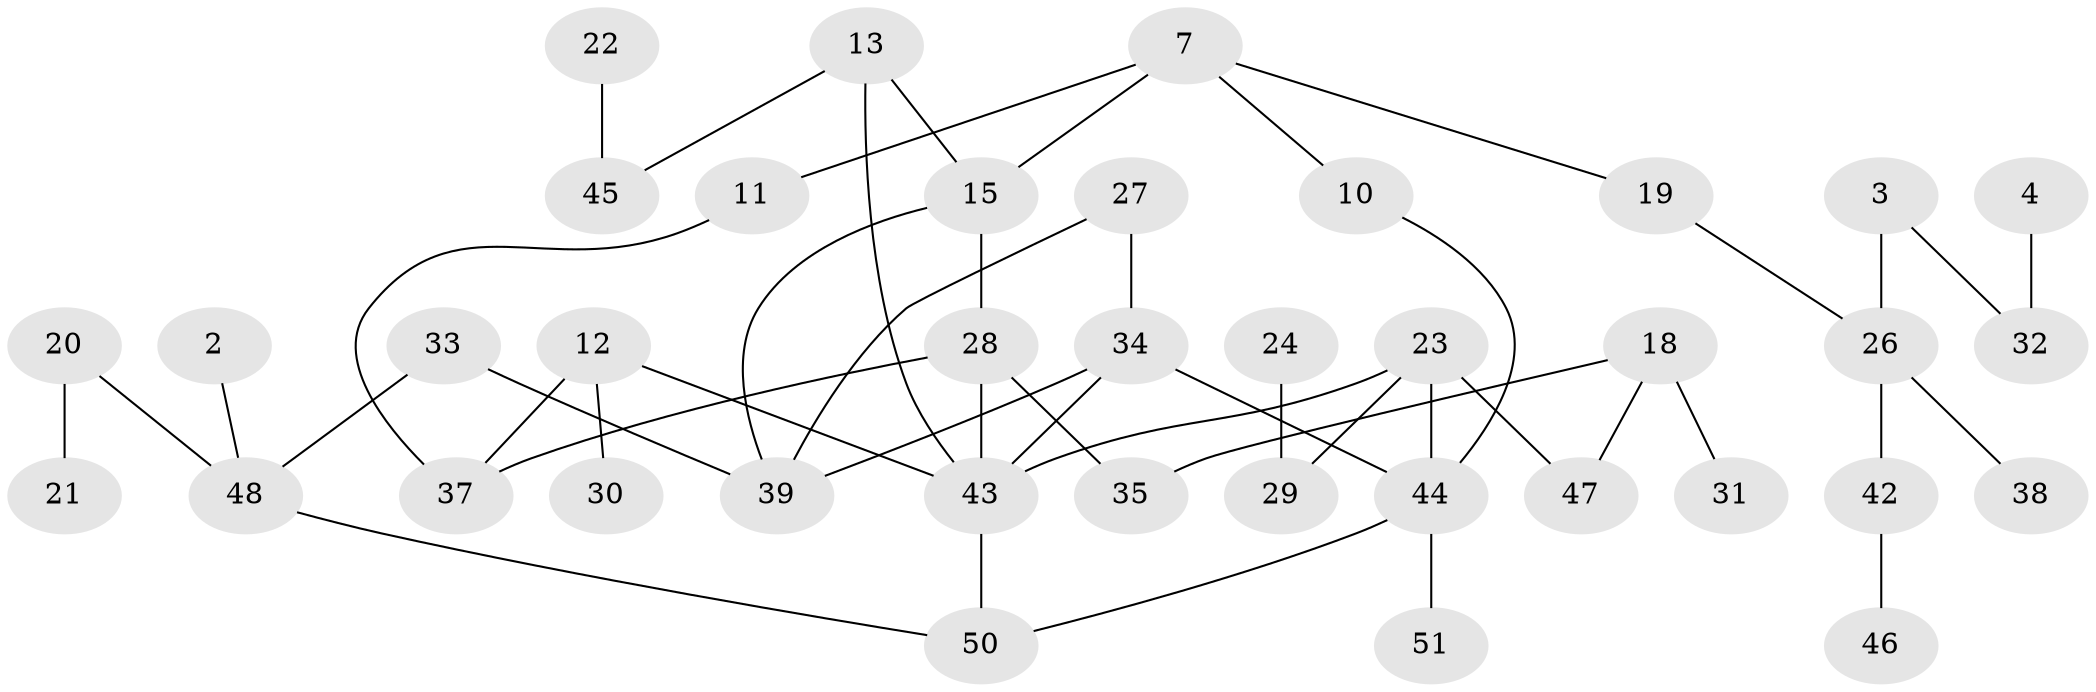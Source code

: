 // original degree distribution, {1: 0.3333333333333333, 0: 0.10784313725490197, 3: 0.20588235294117646, 4: 0.058823529411764705, 2: 0.23529411764705882, 5: 0.049019607843137254, 6: 0.00980392156862745}
// Generated by graph-tools (version 1.1) at 2025/00/03/09/25 03:00:44]
// undirected, 38 vertices, 47 edges
graph export_dot {
graph [start="1"]
  node [color=gray90,style=filled];
  2;
  3;
  4;
  7;
  10;
  11;
  12;
  13;
  15;
  18;
  19;
  20;
  21;
  22;
  23;
  24;
  26;
  27;
  28;
  29;
  30;
  31;
  32;
  33;
  34;
  35;
  37;
  38;
  39;
  42;
  43;
  44;
  45;
  46;
  47;
  48;
  50;
  51;
  2 -- 48 [weight=1.0];
  3 -- 26 [weight=1.0];
  3 -- 32 [weight=1.0];
  4 -- 32 [weight=1.0];
  7 -- 10 [weight=1.0];
  7 -- 11 [weight=1.0];
  7 -- 15 [weight=1.0];
  7 -- 19 [weight=1.0];
  10 -- 44 [weight=1.0];
  11 -- 37 [weight=1.0];
  12 -- 30 [weight=1.0];
  12 -- 37 [weight=1.0];
  12 -- 43 [weight=1.0];
  13 -- 15 [weight=1.0];
  13 -- 43 [weight=1.0];
  13 -- 45 [weight=1.0];
  15 -- 28 [weight=1.0];
  15 -- 39 [weight=1.0];
  18 -- 31 [weight=1.0];
  18 -- 35 [weight=1.0];
  18 -- 47 [weight=1.0];
  19 -- 26 [weight=1.0];
  20 -- 21 [weight=2.0];
  20 -- 48 [weight=1.0];
  22 -- 45 [weight=1.0];
  23 -- 29 [weight=1.0];
  23 -- 43 [weight=1.0];
  23 -- 44 [weight=1.0];
  23 -- 47 [weight=1.0];
  24 -- 29 [weight=1.0];
  26 -- 38 [weight=1.0];
  26 -- 42 [weight=1.0];
  27 -- 34 [weight=2.0];
  27 -- 39 [weight=1.0];
  28 -- 35 [weight=1.0];
  28 -- 37 [weight=1.0];
  28 -- 43 [weight=1.0];
  33 -- 39 [weight=1.0];
  33 -- 48 [weight=1.0];
  34 -- 39 [weight=1.0];
  34 -- 43 [weight=1.0];
  34 -- 44 [weight=1.0];
  42 -- 46 [weight=1.0];
  43 -- 50 [weight=1.0];
  44 -- 50 [weight=1.0];
  44 -- 51 [weight=1.0];
  48 -- 50 [weight=1.0];
}
